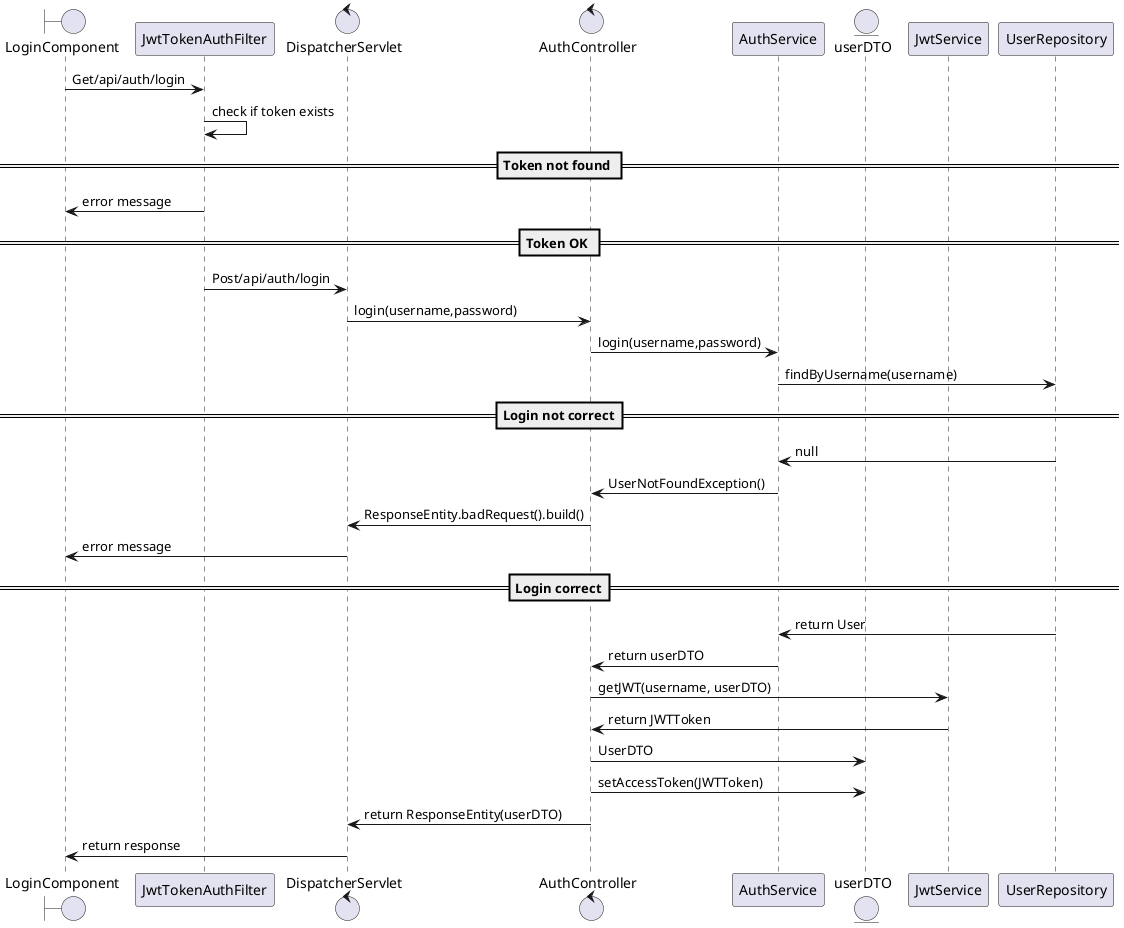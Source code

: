== Verifier le Login ==

@startuml
boundary LoginComponent
participant JwtTokenAuthFilter
control DispatcherServlet 
control AuthController 
participant AuthService
entity userDTO
participant JwtService 

LoginComponent -> JwtTokenAuthFilter : Get/api/auth/login 
JwtTokenAuthFilter -> JwtTokenAuthFilter : check if token exists
==Token not found ==
JwtTokenAuthFilter -> LoginComponent : error message 
==Token OK ==
JwtTokenAuthFilter -> DispatcherServlet : Post/api/auth/login
DispatcherServlet -> AuthController : login(username,password)
AuthController -> AuthService : login(username,password)
AuthService -> UserRepository : findByUsername(username)
==Login not correct==
UserRepository -> AuthService : null
AuthService -> AuthController : UserNotFoundException()
AuthController -> DispatcherServlet : ResponseEntity.badRequest().build()
DispatcherServlet -> LoginComponent : error message
==Login correct==
UserRepository  -> AuthService : return User
AuthService -> AuthController : return userDTO
AuthController -> JwtService : getJWT(username, userDTO)
JwtService -> AuthController : return JWTToken
AuthController -> userDTO:UserDTO
AuthController  -> userDTO:setAccessToken(JWTToken)
AuthController  -> DispatcherServlet :return ResponseEntity(userDTO)
DispatcherServlet -> LoginComponent :return response
@enduml